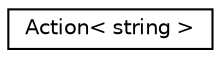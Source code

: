 digraph "Graphical Class Hierarchy"
{
 // INTERACTIVE_SVG=YES
 // LATEX_PDF_SIZE
  edge [fontname="Helvetica",fontsize="10",labelfontname="Helvetica",labelfontsize="10"];
  node [fontname="Helvetica",fontsize="10",shape=record];
  rankdir="LR";
  Node0 [label="Action\< string \>",height=0.2,width=0.4,color="black", fillcolor="white", style="filled",URL="$class_mirage_x_r_1_1_action.html",tooltip=" "];
}
